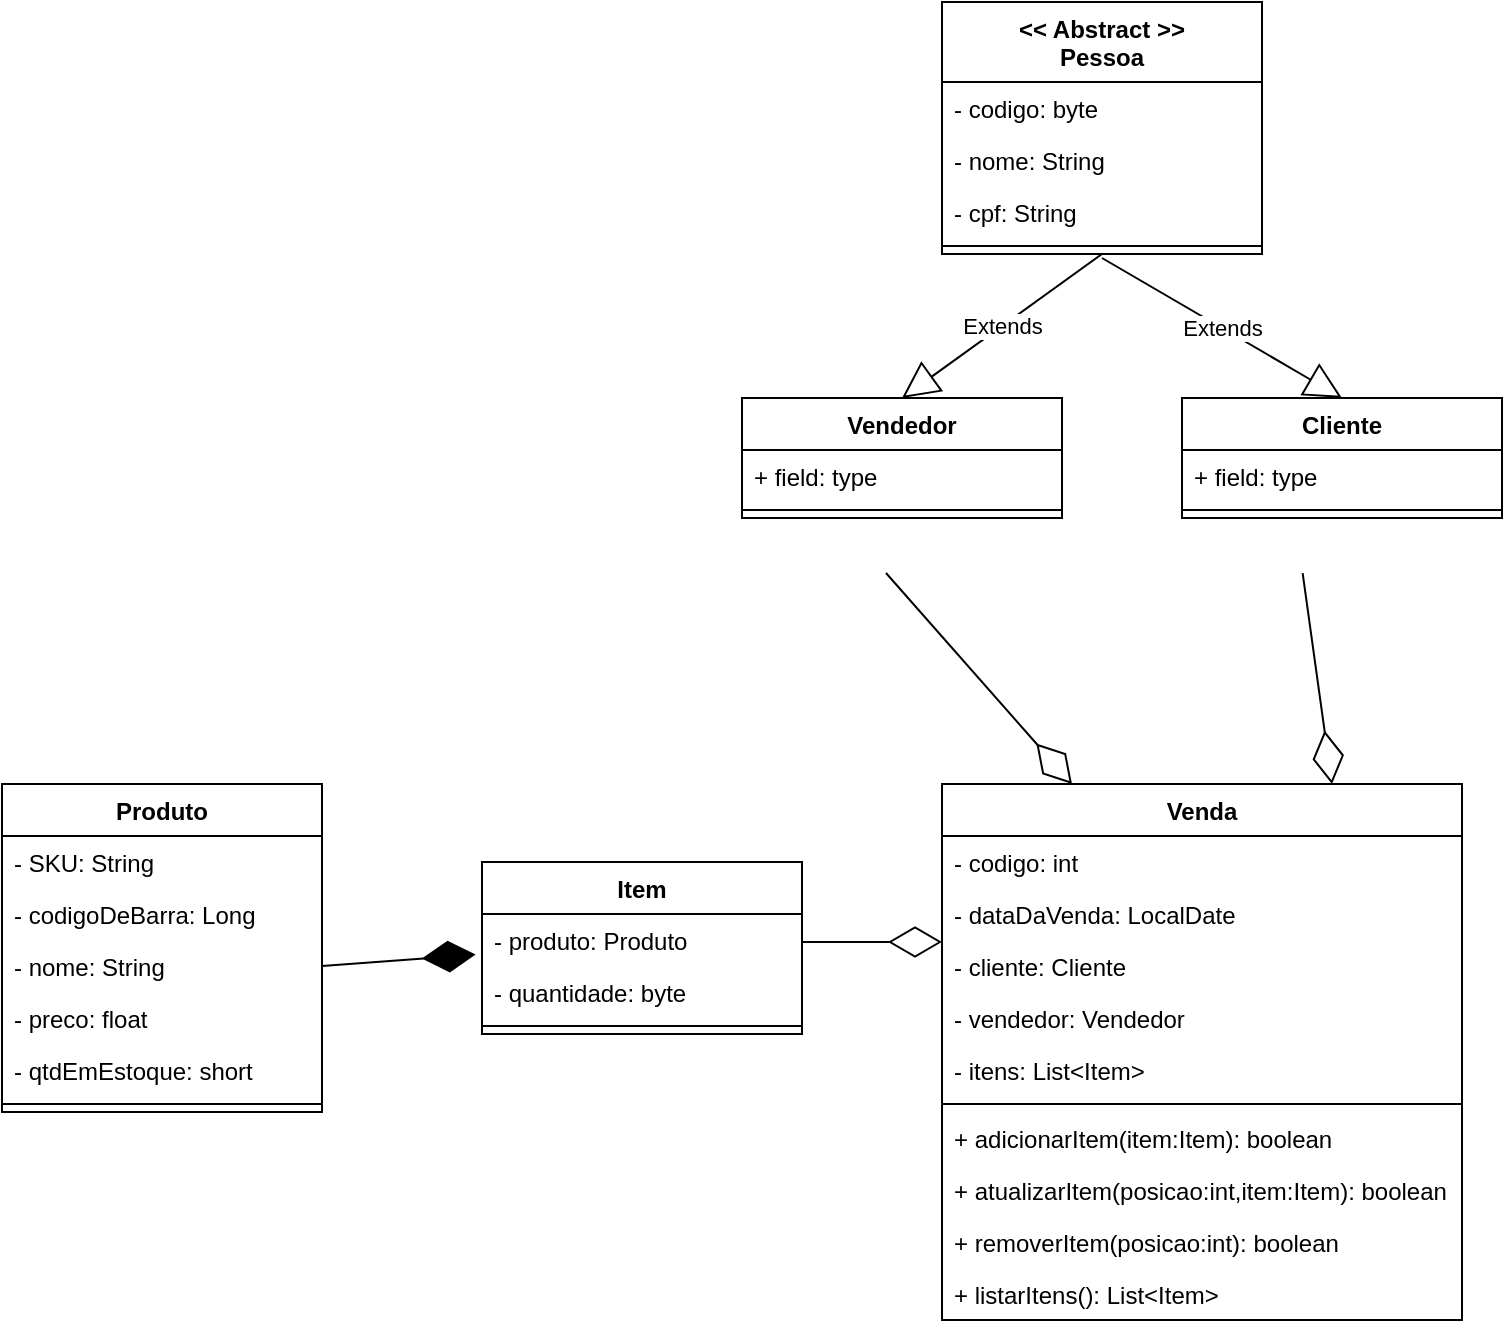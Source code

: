 <mxfile version="20.8.16" type="device"><diagram name="Página-1" id="vfj8W9pma-tqyQjv96Ef"><mxGraphModel dx="933" dy="437" grid="1" gridSize="10" guides="1" tooltips="1" connect="1" arrows="1" fold="1" page="1" pageScale="1" pageWidth="827" pageHeight="1169" math="0" shadow="0"><root><mxCell id="0"/><mxCell id="1" parent="0"/><mxCell id="E4ZKoApeam-6ELqJnfqk-1" value="Produto" style="swimlane;fontStyle=1;align=center;verticalAlign=top;childLayout=stackLayout;horizontal=1;startSize=26;horizontalStack=0;resizeParent=1;resizeParentMax=0;resizeLast=0;collapsible=1;marginBottom=0;" vertex="1" parent="1"><mxGeometry x="20" y="421" width="160" height="164" as="geometry"/></mxCell><mxCell id="E4ZKoApeam-6ELqJnfqk-2" value="- SKU: String" style="text;strokeColor=none;fillColor=none;align=left;verticalAlign=top;spacingLeft=4;spacingRight=4;overflow=hidden;rotatable=0;points=[[0,0.5],[1,0.5]];portConstraint=eastwest;" vertex="1" parent="E4ZKoApeam-6ELqJnfqk-1"><mxGeometry y="26" width="160" height="26" as="geometry"/></mxCell><mxCell id="E4ZKoApeam-6ELqJnfqk-5" value="- codigoDeBarra: Long" style="text;strokeColor=none;fillColor=none;align=left;verticalAlign=top;spacingLeft=4;spacingRight=4;overflow=hidden;rotatable=0;points=[[0,0.5],[1,0.5]];portConstraint=eastwest;" vertex="1" parent="E4ZKoApeam-6ELqJnfqk-1"><mxGeometry y="52" width="160" height="26" as="geometry"/></mxCell><mxCell id="E4ZKoApeam-6ELqJnfqk-10" value="- nome: String" style="text;strokeColor=none;fillColor=none;align=left;verticalAlign=top;spacingLeft=4;spacingRight=4;overflow=hidden;rotatable=0;points=[[0,0.5],[1,0.5]];portConstraint=eastwest;" vertex="1" parent="E4ZKoApeam-6ELqJnfqk-1"><mxGeometry y="78" width="160" height="26" as="geometry"/></mxCell><mxCell id="E4ZKoApeam-6ELqJnfqk-11" value="- preco: float" style="text;strokeColor=none;fillColor=none;align=left;verticalAlign=top;spacingLeft=4;spacingRight=4;overflow=hidden;rotatable=0;points=[[0,0.5],[1,0.5]];portConstraint=eastwest;" vertex="1" parent="E4ZKoApeam-6ELqJnfqk-1"><mxGeometry y="104" width="160" height="26" as="geometry"/></mxCell><mxCell id="E4ZKoApeam-6ELqJnfqk-12" value="- qtdEmEstoque: short" style="text;strokeColor=none;fillColor=none;align=left;verticalAlign=top;spacingLeft=4;spacingRight=4;overflow=hidden;rotatable=0;points=[[0,0.5],[1,0.5]];portConstraint=eastwest;" vertex="1" parent="E4ZKoApeam-6ELqJnfqk-1"><mxGeometry y="130" width="160" height="26" as="geometry"/></mxCell><mxCell id="E4ZKoApeam-6ELqJnfqk-3" value="" style="line;strokeWidth=1;fillColor=none;align=left;verticalAlign=middle;spacingTop=-1;spacingLeft=3;spacingRight=3;rotatable=0;labelPosition=right;points=[];portConstraint=eastwest;strokeColor=inherit;" vertex="1" parent="E4ZKoApeam-6ELqJnfqk-1"><mxGeometry y="156" width="160" height="8" as="geometry"/></mxCell><mxCell id="E4ZKoApeam-6ELqJnfqk-13" value="Venda" style="swimlane;fontStyle=1;align=center;verticalAlign=top;childLayout=stackLayout;horizontal=1;startSize=26;horizontalStack=0;resizeParent=1;resizeParentMax=0;resizeLast=0;collapsible=1;marginBottom=0;" vertex="1" parent="1"><mxGeometry x="490" y="421" width="260" height="268" as="geometry"/></mxCell><mxCell id="E4ZKoApeam-6ELqJnfqk-14" value="- codigo: int" style="text;strokeColor=none;fillColor=none;align=left;verticalAlign=top;spacingLeft=4;spacingRight=4;overflow=hidden;rotatable=0;points=[[0,0.5],[1,0.5]];portConstraint=eastwest;" vertex="1" parent="E4ZKoApeam-6ELqJnfqk-13"><mxGeometry y="26" width="260" height="26" as="geometry"/></mxCell><mxCell id="E4ZKoApeam-6ELqJnfqk-17" value="- dataDaVenda: LocalDate" style="text;strokeColor=none;fillColor=none;align=left;verticalAlign=top;spacingLeft=4;spacingRight=4;overflow=hidden;rotatable=0;points=[[0,0.5],[1,0.5]];portConstraint=eastwest;" vertex="1" parent="E4ZKoApeam-6ELqJnfqk-13"><mxGeometry y="52" width="260" height="26" as="geometry"/></mxCell><mxCell id="E4ZKoApeam-6ELqJnfqk-18" value="- cliente: Cliente" style="text;strokeColor=none;fillColor=none;align=left;verticalAlign=top;spacingLeft=4;spacingRight=4;overflow=hidden;rotatable=0;points=[[0,0.5],[1,0.5]];portConstraint=eastwest;" vertex="1" parent="E4ZKoApeam-6ELqJnfqk-13"><mxGeometry y="78" width="260" height="26" as="geometry"/></mxCell><mxCell id="E4ZKoApeam-6ELqJnfqk-35" value="- vendedor: Vendedor" style="text;strokeColor=none;fillColor=none;align=left;verticalAlign=top;spacingLeft=4;spacingRight=4;overflow=hidden;rotatable=0;points=[[0,0.5],[1,0.5]];portConstraint=eastwest;" vertex="1" parent="E4ZKoApeam-6ELqJnfqk-13"><mxGeometry y="104" width="260" height="26" as="geometry"/></mxCell><mxCell id="E4ZKoApeam-6ELqJnfqk-45" value="- itens: List&lt;Item&gt;" style="text;strokeColor=none;fillColor=none;align=left;verticalAlign=top;spacingLeft=4;spacingRight=4;overflow=hidden;rotatable=0;points=[[0,0.5],[1,0.5]];portConstraint=eastwest;" vertex="1" parent="E4ZKoApeam-6ELqJnfqk-13"><mxGeometry y="130" width="260" height="26" as="geometry"/></mxCell><mxCell id="E4ZKoApeam-6ELqJnfqk-15" value="" style="line;strokeWidth=1;fillColor=none;align=left;verticalAlign=middle;spacingTop=-1;spacingLeft=3;spacingRight=3;rotatable=0;labelPosition=right;points=[];portConstraint=eastwest;strokeColor=inherit;" vertex="1" parent="E4ZKoApeam-6ELqJnfqk-13"><mxGeometry y="156" width="260" height="8" as="geometry"/></mxCell><mxCell id="E4ZKoApeam-6ELqJnfqk-16" value="+ adicionarItem(item:Item): boolean" style="text;strokeColor=none;fillColor=none;align=left;verticalAlign=top;spacingLeft=4;spacingRight=4;overflow=hidden;rotatable=0;points=[[0,0.5],[1,0.5]];portConstraint=eastwest;" vertex="1" parent="E4ZKoApeam-6ELqJnfqk-13"><mxGeometry y="164" width="260" height="26" as="geometry"/></mxCell><mxCell id="E4ZKoApeam-6ELqJnfqk-46" value="+ atualizarItem(posicao:int,item:Item): boolean" style="text;strokeColor=none;fillColor=none;align=left;verticalAlign=top;spacingLeft=4;spacingRight=4;overflow=hidden;rotatable=0;points=[[0,0.5],[1,0.5]];portConstraint=eastwest;" vertex="1" parent="E4ZKoApeam-6ELqJnfqk-13"><mxGeometry y="190" width="260" height="26" as="geometry"/></mxCell><mxCell id="E4ZKoApeam-6ELqJnfqk-47" value="+ removerItem(posicao:int): boolean" style="text;strokeColor=none;fillColor=none;align=left;verticalAlign=top;spacingLeft=4;spacingRight=4;overflow=hidden;rotatable=0;points=[[0,0.5],[1,0.5]];portConstraint=eastwest;" vertex="1" parent="E4ZKoApeam-6ELqJnfqk-13"><mxGeometry y="216" width="260" height="26" as="geometry"/></mxCell><mxCell id="E4ZKoApeam-6ELqJnfqk-48" value="+ listarItens(): List&lt;Item&gt;" style="text;strokeColor=none;fillColor=none;align=left;verticalAlign=top;spacingLeft=4;spacingRight=4;overflow=hidden;rotatable=0;points=[[0,0.5],[1,0.5]];portConstraint=eastwest;" vertex="1" parent="E4ZKoApeam-6ELqJnfqk-13"><mxGeometry y="242" width="260" height="26" as="geometry"/></mxCell><mxCell id="E4ZKoApeam-6ELqJnfqk-19" value="&lt;&lt; Abstract &gt;&gt;&#10;Pessoa" style="swimlane;fontStyle=1;align=center;verticalAlign=top;childLayout=stackLayout;horizontal=1;startSize=40;horizontalStack=0;resizeParent=1;resizeParentMax=0;resizeLast=0;collapsible=1;marginBottom=0;" vertex="1" parent="1"><mxGeometry x="490" y="30" width="160" height="126" as="geometry"/></mxCell><mxCell id="E4ZKoApeam-6ELqJnfqk-20" value="- codigo: byte" style="text;strokeColor=none;fillColor=none;align=left;verticalAlign=top;spacingLeft=4;spacingRight=4;overflow=hidden;rotatable=0;points=[[0,0.5],[1,0.5]];portConstraint=eastwest;" vertex="1" parent="E4ZKoApeam-6ELqJnfqk-19"><mxGeometry y="40" width="160" height="26" as="geometry"/></mxCell><mxCell id="E4ZKoApeam-6ELqJnfqk-23" value="- nome: String" style="text;strokeColor=none;fillColor=none;align=left;verticalAlign=top;spacingLeft=4;spacingRight=4;overflow=hidden;rotatable=0;points=[[0,0.5],[1,0.5]];portConstraint=eastwest;" vertex="1" parent="E4ZKoApeam-6ELqJnfqk-19"><mxGeometry y="66" width="160" height="26" as="geometry"/></mxCell><mxCell id="E4ZKoApeam-6ELqJnfqk-24" value="- cpf: String" style="text;strokeColor=none;fillColor=none;align=left;verticalAlign=top;spacingLeft=4;spacingRight=4;overflow=hidden;rotatable=0;points=[[0,0.5],[1,0.5]];portConstraint=eastwest;" vertex="1" parent="E4ZKoApeam-6ELqJnfqk-19"><mxGeometry y="92" width="160" height="26" as="geometry"/></mxCell><mxCell id="E4ZKoApeam-6ELqJnfqk-21" value="" style="line;strokeWidth=1;fillColor=none;align=left;verticalAlign=middle;spacingTop=-1;spacingLeft=3;spacingRight=3;rotatable=0;labelPosition=right;points=[];portConstraint=eastwest;strokeColor=inherit;" vertex="1" parent="E4ZKoApeam-6ELqJnfqk-19"><mxGeometry y="118" width="160" height="8" as="geometry"/></mxCell><mxCell id="E4ZKoApeam-6ELqJnfqk-25" value="Cliente" style="swimlane;fontStyle=1;align=center;verticalAlign=top;childLayout=stackLayout;horizontal=1;startSize=26;horizontalStack=0;resizeParent=1;resizeParentMax=0;resizeLast=0;collapsible=1;marginBottom=0;" vertex="1" parent="1"><mxGeometry x="610" y="228" width="160" height="60" as="geometry"/></mxCell><mxCell id="E4ZKoApeam-6ELqJnfqk-26" value="+ field: type" style="text;strokeColor=none;fillColor=none;align=left;verticalAlign=top;spacingLeft=4;spacingRight=4;overflow=hidden;rotatable=0;points=[[0,0.5],[1,0.5]];portConstraint=eastwest;" vertex="1" parent="E4ZKoApeam-6ELqJnfqk-25"><mxGeometry y="26" width="160" height="26" as="geometry"/></mxCell><mxCell id="E4ZKoApeam-6ELqJnfqk-27" value="" style="line;strokeWidth=1;fillColor=none;align=left;verticalAlign=middle;spacingTop=-1;spacingLeft=3;spacingRight=3;rotatable=0;labelPosition=right;points=[];portConstraint=eastwest;strokeColor=inherit;" vertex="1" parent="E4ZKoApeam-6ELqJnfqk-25"><mxGeometry y="52" width="160" height="8" as="geometry"/></mxCell><mxCell id="E4ZKoApeam-6ELqJnfqk-29" value="Vendedor" style="swimlane;fontStyle=1;align=center;verticalAlign=top;childLayout=stackLayout;horizontal=1;startSize=26;horizontalStack=0;resizeParent=1;resizeParentMax=0;resizeLast=0;collapsible=1;marginBottom=0;" vertex="1" parent="1"><mxGeometry x="390" y="228" width="160" height="60" as="geometry"/></mxCell><mxCell id="E4ZKoApeam-6ELqJnfqk-30" value="+ field: type" style="text;strokeColor=none;fillColor=none;align=left;verticalAlign=top;spacingLeft=4;spacingRight=4;overflow=hidden;rotatable=0;points=[[0,0.5],[1,0.5]];portConstraint=eastwest;" vertex="1" parent="E4ZKoApeam-6ELqJnfqk-29"><mxGeometry y="26" width="160" height="26" as="geometry"/></mxCell><mxCell id="E4ZKoApeam-6ELqJnfqk-31" value="" style="line;strokeWidth=1;fillColor=none;align=left;verticalAlign=middle;spacingTop=-1;spacingLeft=3;spacingRight=3;rotatable=0;labelPosition=right;points=[];portConstraint=eastwest;strokeColor=inherit;" vertex="1" parent="E4ZKoApeam-6ELqJnfqk-29"><mxGeometry y="52" width="160" height="8" as="geometry"/></mxCell><mxCell id="E4ZKoApeam-6ELqJnfqk-33" value="Extends" style="endArrow=block;endSize=16;endFill=0;html=1;rounded=0;entryX=0.5;entryY=0;entryDx=0;entryDy=0;exitX=0.5;exitY=1.25;exitDx=0;exitDy=0;exitPerimeter=0;" edge="1" parent="1" source="E4ZKoApeam-6ELqJnfqk-21" target="E4ZKoApeam-6ELqJnfqk-25"><mxGeometry width="160" relative="1" as="geometry"><mxPoint x="580" y="144" as="sourcePoint"/><mxPoint x="630" y="174" as="targetPoint"/></mxGeometry></mxCell><mxCell id="E4ZKoApeam-6ELqJnfqk-34" value="Extends" style="endArrow=block;endSize=16;endFill=0;html=1;rounded=0;entryX=0.5;entryY=0;entryDx=0;entryDy=0;exitX=0.5;exitY=1;exitDx=0;exitDy=0;" edge="1" parent="1" source="E4ZKoApeam-6ELqJnfqk-19" target="E4ZKoApeam-6ELqJnfqk-29"><mxGeometry width="160" relative="1" as="geometry"><mxPoint x="470" y="174" as="sourcePoint"/><mxPoint x="630" y="174" as="targetPoint"/></mxGeometry></mxCell><mxCell id="E4ZKoApeam-6ELqJnfqk-36" value="" style="endArrow=diamondThin;endFill=0;endSize=24;html=1;rounded=0;exitX=0.377;exitY=1.058;exitDx=0;exitDy=0;exitPerimeter=0;entryX=0.75;entryY=0;entryDx=0;entryDy=0;" edge="1" parent="1" target="E4ZKoApeam-6ELqJnfqk-13"><mxGeometry width="160" relative="1" as="geometry"><mxPoint x="670.32" y="315.508" as="sourcePoint"/><mxPoint x="580" y="400" as="targetPoint"/></mxGeometry></mxCell><mxCell id="E4ZKoApeam-6ELqJnfqk-37" value="" style="endArrow=diamondThin;endFill=0;endSize=24;html=1;rounded=0;entryX=0.25;entryY=0;entryDx=0;entryDy=0;exitX=0.45;exitY=1.058;exitDx=0;exitDy=0;exitPerimeter=0;" edge="1" parent="1" target="E4ZKoApeam-6ELqJnfqk-13"><mxGeometry width="160" relative="1" as="geometry"><mxPoint x="462" y="315.508" as="sourcePoint"/><mxPoint x="580" y="400" as="targetPoint"/></mxGeometry></mxCell><mxCell id="E4ZKoApeam-6ELqJnfqk-38" value="Item" style="swimlane;fontStyle=1;align=center;verticalAlign=top;childLayout=stackLayout;horizontal=1;startSize=26;horizontalStack=0;resizeParent=1;resizeParentMax=0;resizeLast=0;collapsible=1;marginBottom=0;" vertex="1" parent="1"><mxGeometry x="260" y="460" width="160" height="86" as="geometry"/></mxCell><mxCell id="E4ZKoApeam-6ELqJnfqk-39" value="- produto: Produto" style="text;strokeColor=none;fillColor=none;align=left;verticalAlign=top;spacingLeft=4;spacingRight=4;overflow=hidden;rotatable=0;points=[[0,0.5],[1,0.5]];portConstraint=eastwest;" vertex="1" parent="E4ZKoApeam-6ELqJnfqk-38"><mxGeometry y="26" width="160" height="26" as="geometry"/></mxCell><mxCell id="E4ZKoApeam-6ELqJnfqk-42" value="- quantidade: byte" style="text;strokeColor=none;fillColor=none;align=left;verticalAlign=top;spacingLeft=4;spacingRight=4;overflow=hidden;rotatable=0;points=[[0,0.5],[1,0.5]];portConstraint=eastwest;" vertex="1" parent="E4ZKoApeam-6ELqJnfqk-38"><mxGeometry y="52" width="160" height="26" as="geometry"/></mxCell><mxCell id="E4ZKoApeam-6ELqJnfqk-40" value="" style="line;strokeWidth=1;fillColor=none;align=left;verticalAlign=middle;spacingTop=-1;spacingLeft=3;spacingRight=3;rotatable=0;labelPosition=right;points=[];portConstraint=eastwest;strokeColor=inherit;" vertex="1" parent="E4ZKoApeam-6ELqJnfqk-38"><mxGeometry y="78" width="160" height="8" as="geometry"/></mxCell><mxCell id="E4ZKoApeam-6ELqJnfqk-43" value="" style="endArrow=diamondThin;endFill=1;endSize=24;html=1;rounded=0;entryX=-0.02;entryY=0.78;entryDx=0;entryDy=0;entryPerimeter=0;exitX=1;exitY=0.5;exitDx=0;exitDy=0;" edge="1" parent="1" source="E4ZKoApeam-6ELqJnfqk-10" target="E4ZKoApeam-6ELqJnfqk-39"><mxGeometry width="160" relative="1" as="geometry"><mxPoint x="260" y="560" as="sourcePoint"/><mxPoint x="420" y="560" as="targetPoint"/></mxGeometry></mxCell><mxCell id="E4ZKoApeam-6ELqJnfqk-44" value="" style="endArrow=diamondThin;endFill=0;endSize=24;html=1;rounded=0;" edge="1" parent="1"><mxGeometry width="160" relative="1" as="geometry"><mxPoint x="420" y="500" as="sourcePoint"/><mxPoint x="490" y="500" as="targetPoint"/></mxGeometry></mxCell></root></mxGraphModel></diagram></mxfile>